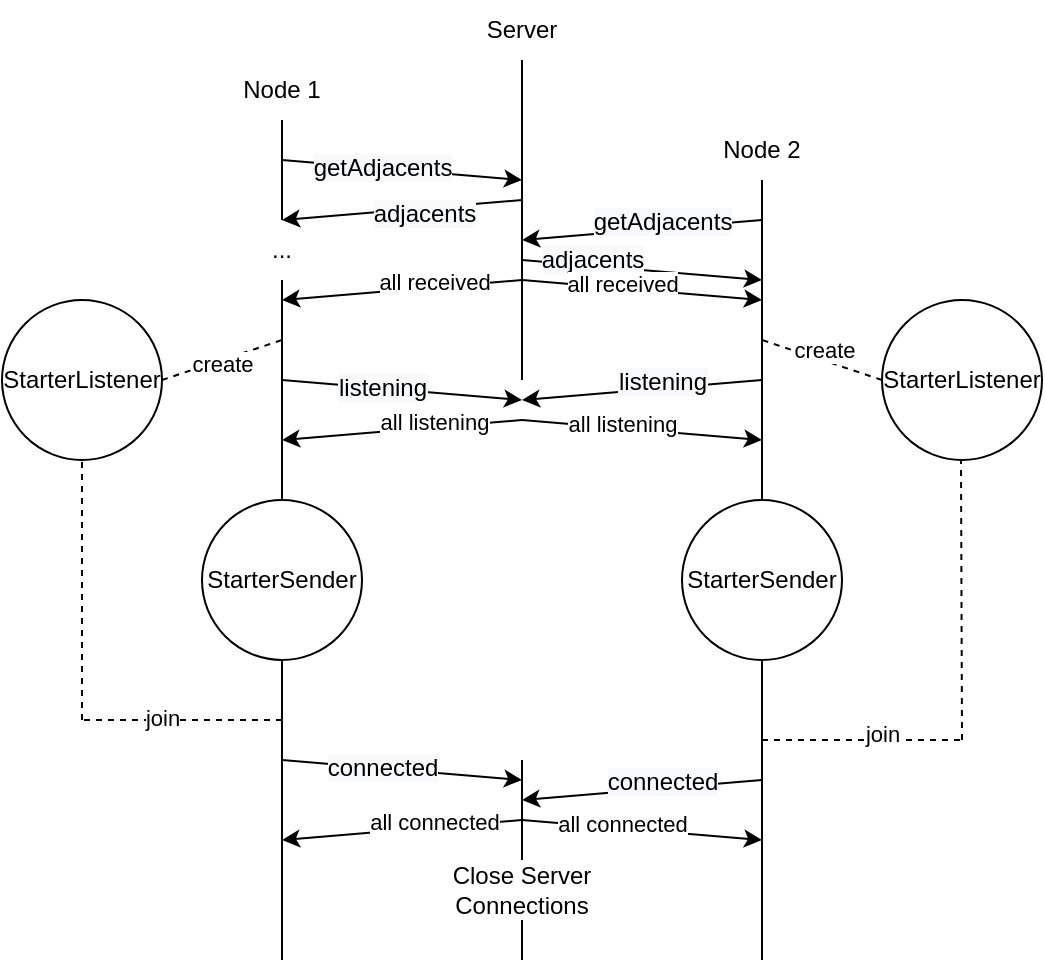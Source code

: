 <mxfile version="20.7.2" type="device"><diagram id="PHxVzqUkwEJ8W8XM8Jox" name="Página-1"><mxGraphModel dx="794" dy="500" grid="1" gridSize="10" guides="1" tooltips="1" connect="1" arrows="1" fold="1" page="1" pageScale="1" pageWidth="827" pageHeight="1169" math="0" shadow="0"><root><mxCell id="0"/><mxCell id="1" parent="0"/><mxCell id="X86E7WgSnvI6v0Mz6Fjv-1" value="" style="ellipse;whiteSpace=wrap;html=1;aspect=fixed;" parent="1" vertex="1"><mxGeometry x="140" y="160" width="80" height="80" as="geometry"/></mxCell><mxCell id="68peXnefAC624YFNDt72-1" value="" style="endArrow=none;html=1;rounded=0;" parent="1" edge="1"><mxGeometry width="50" height="50" relative="1" as="geometry"><mxPoint x="400" y="200" as="sourcePoint"/><mxPoint x="400" y="40" as="targetPoint"/></mxGeometry></mxCell><mxCell id="68peXnefAC624YFNDt72-2" value="" style="endArrow=none;html=1;rounded=0;startArrow=none;" parent="1" source="68peXnefAC624YFNDt72-16" edge="1"><mxGeometry width="50" height="50" relative="1" as="geometry"><mxPoint x="280" y="310" as="sourcePoint"/><mxPoint x="280" y="70" as="targetPoint"/></mxGeometry></mxCell><mxCell id="68peXnefAC624YFNDt72-3" value="" style="endArrow=none;html=1;rounded=0;" parent="1" edge="1"><mxGeometry width="50" height="50" relative="1" as="geometry"><mxPoint x="520" y="490" as="sourcePoint"/><mxPoint x="520" y="100" as="targetPoint"/></mxGeometry></mxCell><mxCell id="68peXnefAC624YFNDt72-4" value="Node 1" style="text;html=1;strokeColor=none;fillColor=none;align=center;verticalAlign=middle;whiteSpace=wrap;rounded=0;" parent="1" vertex="1"><mxGeometry x="250" y="40" width="60" height="30" as="geometry"/></mxCell><mxCell id="68peXnefAC624YFNDt72-5" value="Server" style="text;html=1;strokeColor=none;fillColor=none;align=center;verticalAlign=middle;whiteSpace=wrap;rounded=0;" parent="1" vertex="1"><mxGeometry x="370" y="10" width="60" height="30" as="geometry"/></mxCell><mxCell id="68peXnefAC624YFNDt72-6" value="Node 2" style="text;html=1;strokeColor=none;fillColor=none;align=center;verticalAlign=middle;whiteSpace=wrap;rounded=0;" parent="1" vertex="1"><mxGeometry x="490" y="70" width="60" height="30" as="geometry"/></mxCell><mxCell id="68peXnefAC624YFNDt72-7" value="" style="endArrow=classic;html=1;rounded=0;" parent="1" edge="1"><mxGeometry width="50" height="50" relative="1" as="geometry"><mxPoint x="280" y="90" as="sourcePoint"/><mxPoint x="400" y="100" as="targetPoint"/></mxGeometry></mxCell><mxCell id="68peXnefAC624YFNDt72-22" value="&lt;span style=&quot;font-size: 12px; background-color: rgb(248, 249, 250);&quot;&gt;getAdjacents&lt;/span&gt;" style="edgeLabel;html=1;align=center;verticalAlign=middle;resizable=0;points=[];" parent="68peXnefAC624YFNDt72-7" vertex="1" connectable="0"><mxGeometry x="-0.322" relative="1" as="geometry"><mxPoint x="9" as="offset"/></mxGeometry></mxCell><mxCell id="68peXnefAC624YFNDt72-9" value="" style="endArrow=classic;html=1;rounded=0;" parent="1" edge="1"><mxGeometry width="50" height="50" relative="1" as="geometry"><mxPoint x="400" y="110" as="sourcePoint"/><mxPoint x="280" y="120" as="targetPoint"/></mxGeometry></mxCell><mxCell id="68peXnefAC624YFNDt72-24" value="&lt;span style=&quot;font-size: 12px; background-color: rgb(248, 249, 250);&quot;&gt;adjacents&lt;/span&gt;" style="edgeLabel;html=1;align=center;verticalAlign=middle;resizable=0;points=[];" parent="68peXnefAC624YFNDt72-9" vertex="1" connectable="0"><mxGeometry x="0.322" relative="1" as="geometry"><mxPoint x="30" as="offset"/></mxGeometry></mxCell><mxCell id="68peXnefAC624YFNDt72-11" value="" style="endArrow=classic;html=1;rounded=0;" parent="1" edge="1"><mxGeometry width="50" height="50" relative="1" as="geometry"><mxPoint x="520" y="120" as="sourcePoint"/><mxPoint x="400" y="130" as="targetPoint"/></mxGeometry></mxCell><mxCell id="68peXnefAC624YFNDt72-23" value="&lt;span style=&quot;font-size: 12px; background-color: rgb(248, 249, 250);&quot;&gt;getAdjacents&lt;br&gt;&lt;/span&gt;" style="edgeLabel;html=1;align=center;verticalAlign=middle;resizable=0;points=[];" parent="68peXnefAC624YFNDt72-11" vertex="1" connectable="0"><mxGeometry x="-0.166" y="-3" relative="1" as="geometry"><mxPoint as="offset"/></mxGeometry></mxCell><mxCell id="68peXnefAC624YFNDt72-12" value="" style="endArrow=classic;html=1;rounded=0;" parent="1" edge="1"><mxGeometry width="50" height="50" relative="1" as="geometry"><mxPoint x="400" y="140" as="sourcePoint"/><mxPoint x="520" y="150" as="targetPoint"/></mxGeometry></mxCell><mxCell id="68peXnefAC624YFNDt72-25" value="&lt;span style=&quot;font-size: 12px; background-color: rgb(248, 249, 250);&quot;&gt;adjacents&lt;/span&gt;" style="edgeLabel;html=1;align=center;verticalAlign=middle;resizable=0;points=[];" parent="68peXnefAC624YFNDt72-12" vertex="1" connectable="0"><mxGeometry x="-0.422" relative="1" as="geometry"><mxPoint y="-3" as="offset"/></mxGeometry></mxCell><mxCell id="68peXnefAC624YFNDt72-16" value="..." style="text;html=1;strokeColor=none;fillColor=none;align=center;verticalAlign=middle;whiteSpace=wrap;rounded=0;" parent="1" vertex="1"><mxGeometry x="250" y="120" width="60" height="30" as="geometry"/></mxCell><mxCell id="68peXnefAC624YFNDt72-17" value="" style="endArrow=none;html=1;rounded=0;" parent="1" target="68peXnefAC624YFNDt72-16" edge="1"><mxGeometry width="50" height="50" relative="1" as="geometry"><mxPoint x="280" y="490" as="sourcePoint"/><mxPoint x="280" y="70" as="targetPoint"/></mxGeometry></mxCell><mxCell id="68peXnefAC624YFNDt72-18" value="" style="endArrow=classic;html=1;rounded=0;" parent="1" edge="1"><mxGeometry width="50" height="50" relative="1" as="geometry"><mxPoint x="400" y="150" as="sourcePoint"/><mxPoint x="280" y="160" as="targetPoint"/></mxGeometry></mxCell><mxCell id="68peXnefAC624YFNDt72-26" value="all received" style="edgeLabel;html=1;align=center;verticalAlign=middle;resizable=0;points=[];" parent="68peXnefAC624YFNDt72-18" vertex="1" connectable="0"><mxGeometry x="-0.265" y="-3" relative="1" as="geometry"><mxPoint as="offset"/></mxGeometry></mxCell><mxCell id="68peXnefAC624YFNDt72-19" value="" style="endArrow=classic;html=1;rounded=0;" parent="1" edge="1"><mxGeometry width="50" height="50" relative="1" as="geometry"><mxPoint x="400" y="150" as="sourcePoint"/><mxPoint x="520" y="160" as="targetPoint"/></mxGeometry></mxCell><mxCell id="68peXnefAC624YFNDt72-27" value="all received" style="edgeLabel;html=1;align=center;verticalAlign=middle;resizable=0;points=[];" parent="68peXnefAC624YFNDt72-19" vertex="1" connectable="0"><mxGeometry x="-0.723" relative="1" as="geometry"><mxPoint x="33" as="offset"/></mxGeometry></mxCell><mxCell id="68peXnefAC624YFNDt72-31" value="" style="endArrow=classic;html=1;rounded=0;" parent="1" edge="1"><mxGeometry width="50" height="50" relative="1" as="geometry"><mxPoint x="280" y="200" as="sourcePoint"/><mxPoint x="400" y="210" as="targetPoint"/></mxGeometry></mxCell><mxCell id="68peXnefAC624YFNDt72-32" value="&lt;span style=&quot;font-size: 12px; background-color: rgb(248, 249, 250);&quot;&gt;listening&lt;br&gt;&lt;/span&gt;" style="edgeLabel;html=1;align=center;verticalAlign=middle;resizable=0;points=[];" parent="68peXnefAC624YFNDt72-31" vertex="1" connectable="0"><mxGeometry x="-0.322" relative="1" as="geometry"><mxPoint x="9" as="offset"/></mxGeometry></mxCell><mxCell id="68peXnefAC624YFNDt72-33" value="" style="endArrow=classic;html=1;rounded=0;" parent="1" edge="1"><mxGeometry width="50" height="50" relative="1" as="geometry"><mxPoint x="520" y="200" as="sourcePoint"/><mxPoint x="400" y="210" as="targetPoint"/></mxGeometry></mxCell><mxCell id="68peXnefAC624YFNDt72-34" value="&lt;span style=&quot;font-size: 12px; background-color: rgb(248, 249, 250);&quot;&gt;listening&lt;br&gt;&lt;/span&gt;" style="edgeLabel;html=1;align=center;verticalAlign=middle;resizable=0;points=[];" parent="68peXnefAC624YFNDt72-33" vertex="1" connectable="0"><mxGeometry x="-0.166" y="-3" relative="1" as="geometry"><mxPoint as="offset"/></mxGeometry></mxCell><mxCell id="68peXnefAC624YFNDt72-35" value="" style="endArrow=classic;html=1;rounded=0;" parent="1" edge="1"><mxGeometry width="50" height="50" relative="1" as="geometry"><mxPoint x="400" y="220" as="sourcePoint"/><mxPoint x="280" y="230" as="targetPoint"/></mxGeometry></mxCell><mxCell id="68peXnefAC624YFNDt72-36" value="all listening" style="edgeLabel;html=1;align=center;verticalAlign=middle;resizable=0;points=[];" parent="68peXnefAC624YFNDt72-35" vertex="1" connectable="0"><mxGeometry x="-0.265" y="-3" relative="1" as="geometry"><mxPoint as="offset"/></mxGeometry></mxCell><mxCell id="68peXnefAC624YFNDt72-37" value="" style="endArrow=classic;html=1;rounded=0;" parent="1" edge="1"><mxGeometry width="50" height="50" relative="1" as="geometry"><mxPoint x="400" y="220" as="sourcePoint"/><mxPoint x="520" y="230" as="targetPoint"/></mxGeometry></mxCell><mxCell id="68peXnefAC624YFNDt72-38" value="all listening" style="edgeLabel;html=1;align=center;verticalAlign=middle;resizable=0;points=[];" parent="68peXnefAC624YFNDt72-37" vertex="1" connectable="0"><mxGeometry x="-0.723" relative="1" as="geometry"><mxPoint x="33" as="offset"/></mxGeometry></mxCell><mxCell id="68peXnefAC624YFNDt72-39" value="" style="endArrow=none;html=1;rounded=0;startArrow=none;" parent="1" source="68peXnefAC624YFNDt72-48" edge="1"><mxGeometry width="50" height="50" relative="1" as="geometry"><mxPoint x="400" y="510" as="sourcePoint"/><mxPoint x="400" y="390" as="targetPoint"/></mxGeometry></mxCell><mxCell id="68peXnefAC624YFNDt72-40" value="" style="endArrow=classic;html=1;rounded=0;" parent="1" edge="1"><mxGeometry width="50" height="50" relative="1" as="geometry"><mxPoint x="280" y="390" as="sourcePoint"/><mxPoint x="400" y="400" as="targetPoint"/></mxGeometry></mxCell><mxCell id="68peXnefAC624YFNDt72-41" value="&lt;span style=&quot;font-size: 12px; background-color: rgb(248, 249, 250);&quot;&gt;connected&lt;br&gt;&lt;/span&gt;" style="edgeLabel;html=1;align=center;verticalAlign=middle;resizable=0;points=[];" parent="68peXnefAC624YFNDt72-40" vertex="1" connectable="0"><mxGeometry x="-0.322" relative="1" as="geometry"><mxPoint x="9" as="offset"/></mxGeometry></mxCell><mxCell id="68peXnefAC624YFNDt72-42" value="" style="endArrow=classic;html=1;rounded=0;" parent="1" edge="1"><mxGeometry width="50" height="50" relative="1" as="geometry"><mxPoint x="520" y="400" as="sourcePoint"/><mxPoint x="400" y="410" as="targetPoint"/></mxGeometry></mxCell><mxCell id="68peXnefAC624YFNDt72-43" value="&lt;span style=&quot;font-size: 12px; background-color: rgb(248, 249, 250);&quot;&gt;connected&lt;br&gt;&lt;/span&gt;" style="edgeLabel;html=1;align=center;verticalAlign=middle;resizable=0;points=[];" parent="68peXnefAC624YFNDt72-42" vertex="1" connectable="0"><mxGeometry x="-0.166" y="-3" relative="1" as="geometry"><mxPoint as="offset"/></mxGeometry></mxCell><mxCell id="68peXnefAC624YFNDt72-44" value="" style="endArrow=classic;html=1;rounded=0;" parent="1" edge="1"><mxGeometry width="50" height="50" relative="1" as="geometry"><mxPoint x="400" y="420" as="sourcePoint"/><mxPoint x="280" y="430" as="targetPoint"/></mxGeometry></mxCell><mxCell id="68peXnefAC624YFNDt72-45" value="all connected" style="edgeLabel;html=1;align=center;verticalAlign=middle;resizable=0;points=[];" parent="68peXnefAC624YFNDt72-44" vertex="1" connectable="0"><mxGeometry x="-0.265" y="-3" relative="1" as="geometry"><mxPoint as="offset"/></mxGeometry></mxCell><mxCell id="68peXnefAC624YFNDt72-46" value="" style="endArrow=classic;html=1;rounded=0;" parent="1" edge="1"><mxGeometry width="50" height="50" relative="1" as="geometry"><mxPoint x="400" y="420" as="sourcePoint"/><mxPoint x="520" y="430" as="targetPoint"/></mxGeometry></mxCell><mxCell id="68peXnefAC624YFNDt72-47" value="all connected" style="edgeLabel;html=1;align=center;verticalAlign=middle;resizable=0;points=[];" parent="68peXnefAC624YFNDt72-46" vertex="1" connectable="0"><mxGeometry x="-0.723" relative="1" as="geometry"><mxPoint x="33" as="offset"/></mxGeometry></mxCell><mxCell id="68peXnefAC624YFNDt72-48" value="Close Server Connections" style="text;html=1;strokeColor=none;fillColor=none;align=center;verticalAlign=middle;whiteSpace=wrap;rounded=0;" parent="1" vertex="1"><mxGeometry x="360" y="440" width="80" height="30" as="geometry"/></mxCell><mxCell id="68peXnefAC624YFNDt72-53" value="" style="endArrow=none;html=1;rounded=0;" parent="1" target="68peXnefAC624YFNDt72-48" edge="1"><mxGeometry width="50" height="50" relative="1" as="geometry"><mxPoint x="400" y="490" as="sourcePoint"/><mxPoint x="400" y="390" as="targetPoint"/></mxGeometry></mxCell><mxCell id="68peXnefAC624YFNDt72-58" value="StarterListener" style="text;html=1;strokeColor=none;fillColor=none;align=center;verticalAlign=middle;whiteSpace=wrap;rounded=0;" parent="1" vertex="1"><mxGeometry x="150" y="185" width="60" height="30" as="geometry"/></mxCell><mxCell id="X86E7WgSnvI6v0Mz6Fjv-2" value="" style="ellipse;whiteSpace=wrap;html=1;aspect=fixed;" parent="1" vertex="1"><mxGeometry x="580" y="160" width="80" height="80" as="geometry"/></mxCell><mxCell id="X86E7WgSnvI6v0Mz6Fjv-3" value="StarterListener" style="text;html=1;strokeColor=none;fillColor=none;align=center;verticalAlign=middle;whiteSpace=wrap;rounded=0;" parent="1" vertex="1"><mxGeometry x="590" y="185" width="60" height="30" as="geometry"/></mxCell><mxCell id="X86E7WgSnvI6v0Mz6Fjv-4" value="" style="endArrow=none;dashed=1;html=1;rounded=0;exitX=1;exitY=0.5;exitDx=0;exitDy=0;" parent="1" source="X86E7WgSnvI6v0Mz6Fjv-1" edge="1"><mxGeometry width="50" height="50" relative="1" as="geometry"><mxPoint x="220" y="225" as="sourcePoint"/><mxPoint x="280" y="180" as="targetPoint"/></mxGeometry></mxCell><mxCell id="X86E7WgSnvI6v0Mz6Fjv-6" value="create" style="edgeLabel;html=1;align=center;verticalAlign=middle;resizable=0;points=[];" parent="X86E7WgSnvI6v0Mz6Fjv-4" vertex="1" connectable="0"><mxGeometry x="-0.537" y="4" relative="1" as="geometry"><mxPoint x="17" as="offset"/></mxGeometry></mxCell><mxCell id="X86E7WgSnvI6v0Mz6Fjv-9" value="" style="ellipse;whiteSpace=wrap;html=1;aspect=fixed;" parent="1" vertex="1"><mxGeometry x="240" y="260" width="80" height="80" as="geometry"/></mxCell><mxCell id="X86E7WgSnvI6v0Mz6Fjv-10" value="StarterSender" style="text;html=1;strokeColor=none;fillColor=none;align=center;verticalAlign=middle;whiteSpace=wrap;rounded=0;" parent="1" vertex="1"><mxGeometry x="250" y="285" width="60" height="30" as="geometry"/></mxCell><mxCell id="X86E7WgSnvI6v0Mz6Fjv-11" value="" style="ellipse;whiteSpace=wrap;html=1;aspect=fixed;" parent="1" vertex="1"><mxGeometry x="480" y="260" width="80" height="80" as="geometry"/></mxCell><mxCell id="X86E7WgSnvI6v0Mz6Fjv-12" value="StarterSender" style="text;html=1;strokeColor=none;fillColor=none;align=center;verticalAlign=middle;whiteSpace=wrap;rounded=0;" parent="1" vertex="1"><mxGeometry x="490" y="285" width="60" height="30" as="geometry"/></mxCell><mxCell id="X86E7WgSnvI6v0Mz6Fjv-15" value="" style="endArrow=none;dashed=1;html=1;rounded=0;exitX=0;exitY=0.5;exitDx=0;exitDy=0;" parent="1" source="X86E7WgSnvI6v0Mz6Fjv-2" edge="1"><mxGeometry width="50" height="50" relative="1" as="geometry"><mxPoint x="600" y="285" as="sourcePoint"/><mxPoint x="520" y="180" as="targetPoint"/></mxGeometry></mxCell><mxCell id="X86E7WgSnvI6v0Mz6Fjv-16" value="create" style="edgeLabel;html=1;align=center;verticalAlign=middle;resizable=0;points=[];" parent="X86E7WgSnvI6v0Mz6Fjv-15" vertex="1" connectable="0"><mxGeometry x="-0.537" y="4" relative="1" as="geometry"><mxPoint x="-14" y="-14" as="offset"/></mxGeometry></mxCell><mxCell id="X86E7WgSnvI6v0Mz6Fjv-17" value="" style="endArrow=none;dashed=1;html=1;rounded=0;entryX=0.5;entryY=1;entryDx=0;entryDy=0;" parent="1" target="X86E7WgSnvI6v0Mz6Fjv-1" edge="1"><mxGeometry width="50" height="50" relative="1" as="geometry"><mxPoint x="180" y="370" as="sourcePoint"/><mxPoint x="180" y="285" as="targetPoint"/></mxGeometry></mxCell><mxCell id="X86E7WgSnvI6v0Mz6Fjv-18" value="" style="endArrow=none;dashed=1;html=1;rounded=0;entryX=0.5;entryY=1;entryDx=0;entryDy=0;" parent="1" edge="1"><mxGeometry width="50" height="50" relative="1" as="geometry"><mxPoint x="620" y="380" as="sourcePoint"/><mxPoint x="619.5" y="240" as="targetPoint"/></mxGeometry></mxCell><mxCell id="X86E7WgSnvI6v0Mz6Fjv-19" value="" style="endArrow=none;dashed=1;html=1;rounded=0;" parent="1" edge="1"><mxGeometry width="50" height="50" relative="1" as="geometry"><mxPoint x="280" y="370" as="sourcePoint"/><mxPoint x="180" y="370" as="targetPoint"/></mxGeometry></mxCell><mxCell id="X86E7WgSnvI6v0Mz6Fjv-20" value="join" style="edgeLabel;html=1;align=center;verticalAlign=middle;resizable=0;points=[];" parent="X86E7WgSnvI6v0Mz6Fjv-19" vertex="1" connectable="0"><mxGeometry x="0.367" y="-1" relative="1" as="geometry"><mxPoint x="8" as="offset"/></mxGeometry></mxCell><mxCell id="X86E7WgSnvI6v0Mz6Fjv-21" value="" style="endArrow=none;dashed=1;html=1;rounded=0;" parent="1" edge="1"><mxGeometry width="50" height="50" relative="1" as="geometry"><mxPoint x="520" y="380" as="sourcePoint"/><mxPoint x="620" y="380" as="targetPoint"/></mxGeometry></mxCell><mxCell id="X86E7WgSnvI6v0Mz6Fjv-22" value="join" style="edgeLabel;html=1;align=center;verticalAlign=middle;resizable=0;points=[];" parent="X86E7WgSnvI6v0Mz6Fjv-21" vertex="1" connectable="0"><mxGeometry x="-0.447" y="3" relative="1" as="geometry"><mxPoint x="32" as="offset"/></mxGeometry></mxCell></root></mxGraphModel></diagram></mxfile>